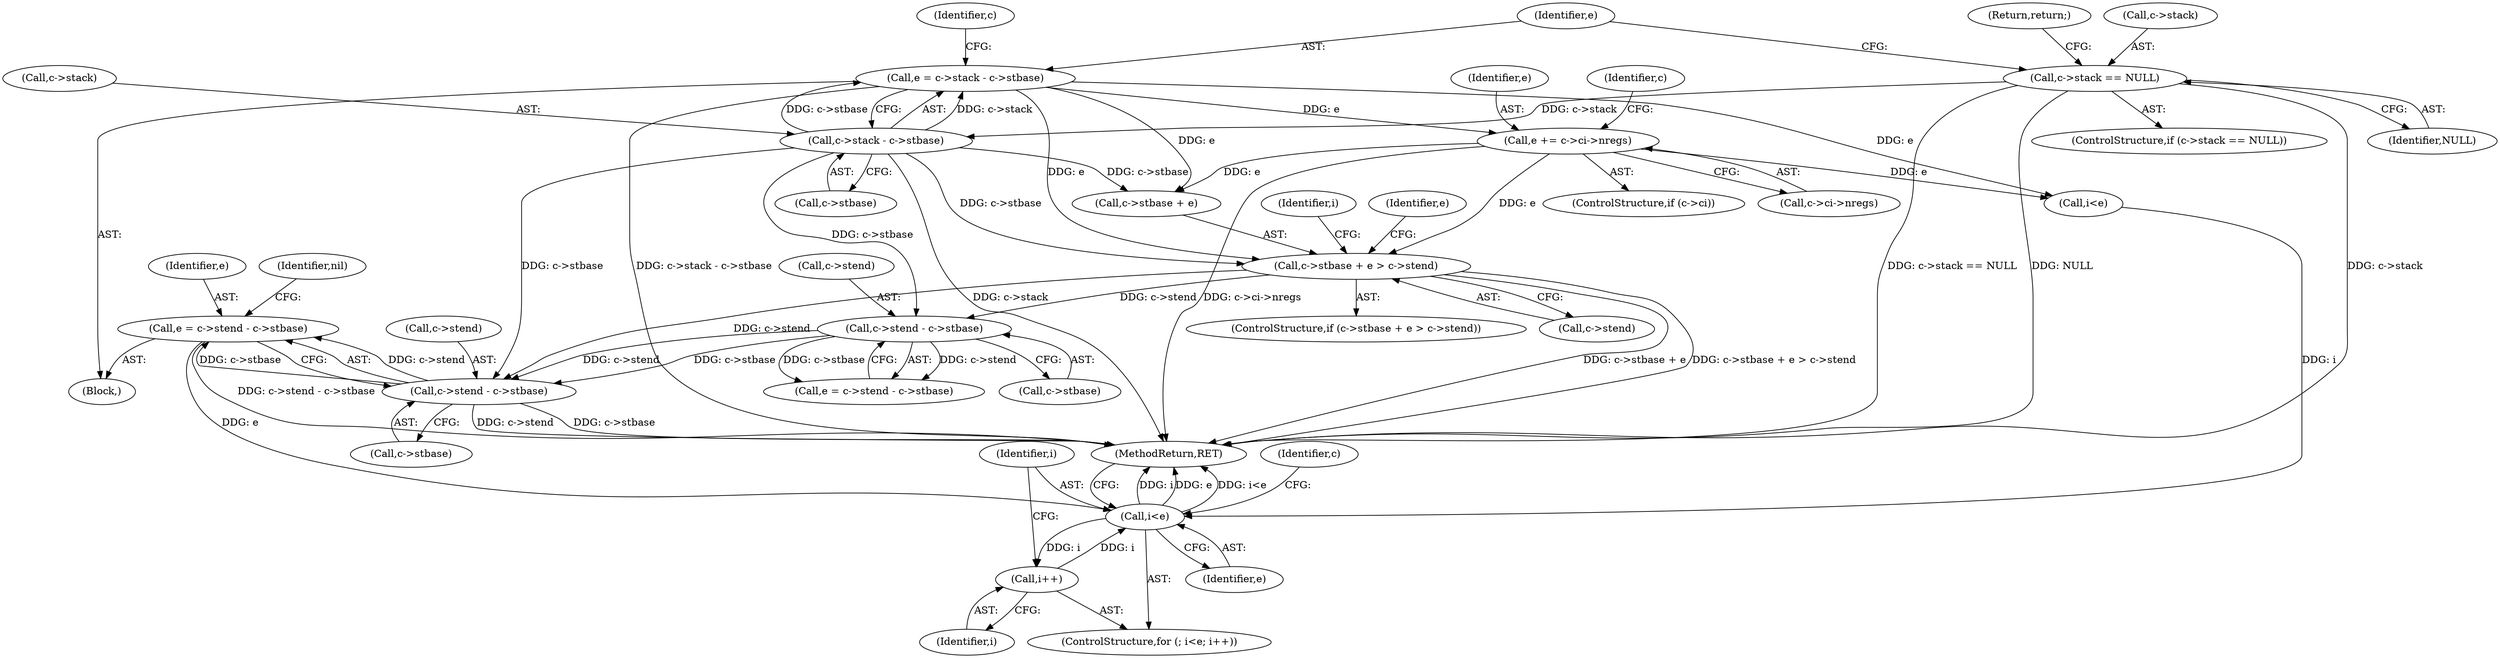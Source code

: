 digraph "0_mruby_5c114c91d4ff31859fcd84cf8bf349b737b90d99@integer" {
"1000180" [label="(Call,e = c->stend - c->stbase)"];
"1000182" [label="(Call,c->stend - c->stbase)"];
"1000135" [label="(Call,c->stbase + e > c->stend)"];
"1000116" [label="(Call,c->stack - c->stbase)"];
"1000108" [label="(Call,c->stack == NULL)"];
"1000114" [label="(Call,e = c->stack - c->stbase)"];
"1000127" [label="(Call,e += c->ci->nregs)"];
"1000146" [label="(Call,c->stend - c->stbase)"];
"1000193" [label="(Call,i<e)"];
"1000196" [label="(Call,i++)"];
"1000182" [label="(Call,c->stend - c->stbase)"];
"1000197" [label="(Identifier,i)"];
"1000196" [label="(Call,i++)"];
"1000128" [label="(Identifier,e)"];
"1000186" [label="(Call,c->stbase)"];
"1000194" [label="(Identifier,i)"];
"1000180" [label="(Call,e = c->stend - c->stbase)"];
"1000206" [label="(MethodReturn,RET)"];
"1000155" [label="(Identifier,i)"];
"1000157" [label="(Call,i<e)"];
"1000117" [label="(Call,c->stack)"];
"1000141" [label="(Call,c->stend)"];
"1000109" [label="(Call,c->stack)"];
"1000113" [label="(Return,return;)"];
"1000120" [label="(Call,c->stbase)"];
"1000190" [label="(Identifier,nil)"];
"1000136" [label="(Call,c->stbase + e)"];
"1000138" [label="(Identifier,c)"];
"1000135" [label="(Call,c->stbase + e > c->stend)"];
"1000108" [label="(Call,c->stack == NULL)"];
"1000147" [label="(Call,c->stend)"];
"1000146" [label="(Call,c->stend - c->stbase)"];
"1000183" [label="(Call,c->stend)"];
"1000129" [label="(Call,c->ci->nregs)"];
"1000107" [label="(ControlStructure,if (c->stack == NULL))"];
"1000125" [label="(Identifier,c)"];
"1000127" [label="(Call,e += c->ci->nregs)"];
"1000112" [label="(Identifier,NULL)"];
"1000103" [label="(Block,)"];
"1000202" [label="(Identifier,c)"];
"1000116" [label="(Call,c->stack - c->stbase)"];
"1000195" [label="(Identifier,e)"];
"1000115" [label="(Identifier,e)"];
"1000134" [label="(ControlStructure,if (c->stbase + e > c->stend))"];
"1000192" [label="(ControlStructure,for (; i<e; i++))"];
"1000114" [label="(Call,e = c->stack - c->stbase)"];
"1000145" [label="(Identifier,e)"];
"1000150" [label="(Call,c->stbase)"];
"1000193" [label="(Call,i<e)"];
"1000123" [label="(ControlStructure,if (c->ci))"];
"1000181" [label="(Identifier,e)"];
"1000144" [label="(Call,e = c->stend - c->stbase)"];
"1000180" -> "1000103"  [label="AST: "];
"1000180" -> "1000182"  [label="CFG: "];
"1000181" -> "1000180"  [label="AST: "];
"1000182" -> "1000180"  [label="AST: "];
"1000190" -> "1000180"  [label="CFG: "];
"1000180" -> "1000206"  [label="DDG: c->stend - c->stbase"];
"1000182" -> "1000180"  [label="DDG: c->stend"];
"1000182" -> "1000180"  [label="DDG: c->stbase"];
"1000180" -> "1000193"  [label="DDG: e"];
"1000182" -> "1000186"  [label="CFG: "];
"1000183" -> "1000182"  [label="AST: "];
"1000186" -> "1000182"  [label="AST: "];
"1000182" -> "1000206"  [label="DDG: c->stbase"];
"1000182" -> "1000206"  [label="DDG: c->stend"];
"1000135" -> "1000182"  [label="DDG: c->stend"];
"1000146" -> "1000182"  [label="DDG: c->stend"];
"1000146" -> "1000182"  [label="DDG: c->stbase"];
"1000116" -> "1000182"  [label="DDG: c->stbase"];
"1000135" -> "1000134"  [label="AST: "];
"1000135" -> "1000141"  [label="CFG: "];
"1000136" -> "1000135"  [label="AST: "];
"1000141" -> "1000135"  [label="AST: "];
"1000145" -> "1000135"  [label="CFG: "];
"1000155" -> "1000135"  [label="CFG: "];
"1000135" -> "1000206"  [label="DDG: c->stbase + e"];
"1000135" -> "1000206"  [label="DDG: c->stbase + e > c->stend"];
"1000116" -> "1000135"  [label="DDG: c->stbase"];
"1000114" -> "1000135"  [label="DDG: e"];
"1000127" -> "1000135"  [label="DDG: e"];
"1000135" -> "1000146"  [label="DDG: c->stend"];
"1000116" -> "1000114"  [label="AST: "];
"1000116" -> "1000120"  [label="CFG: "];
"1000117" -> "1000116"  [label="AST: "];
"1000120" -> "1000116"  [label="AST: "];
"1000114" -> "1000116"  [label="CFG: "];
"1000116" -> "1000206"  [label="DDG: c->stack"];
"1000116" -> "1000114"  [label="DDG: c->stack"];
"1000116" -> "1000114"  [label="DDG: c->stbase"];
"1000108" -> "1000116"  [label="DDG: c->stack"];
"1000116" -> "1000136"  [label="DDG: c->stbase"];
"1000116" -> "1000146"  [label="DDG: c->stbase"];
"1000108" -> "1000107"  [label="AST: "];
"1000108" -> "1000112"  [label="CFG: "];
"1000109" -> "1000108"  [label="AST: "];
"1000112" -> "1000108"  [label="AST: "];
"1000113" -> "1000108"  [label="CFG: "];
"1000115" -> "1000108"  [label="CFG: "];
"1000108" -> "1000206"  [label="DDG: c->stack == NULL"];
"1000108" -> "1000206"  [label="DDG: NULL"];
"1000108" -> "1000206"  [label="DDG: c->stack"];
"1000114" -> "1000103"  [label="AST: "];
"1000115" -> "1000114"  [label="AST: "];
"1000125" -> "1000114"  [label="CFG: "];
"1000114" -> "1000206"  [label="DDG: c->stack - c->stbase"];
"1000114" -> "1000127"  [label="DDG: e"];
"1000114" -> "1000136"  [label="DDG: e"];
"1000114" -> "1000157"  [label="DDG: e"];
"1000127" -> "1000123"  [label="AST: "];
"1000127" -> "1000129"  [label="CFG: "];
"1000128" -> "1000127"  [label="AST: "];
"1000129" -> "1000127"  [label="AST: "];
"1000138" -> "1000127"  [label="CFG: "];
"1000127" -> "1000206"  [label="DDG: c->ci->nregs"];
"1000127" -> "1000136"  [label="DDG: e"];
"1000127" -> "1000157"  [label="DDG: e"];
"1000146" -> "1000144"  [label="AST: "];
"1000146" -> "1000150"  [label="CFG: "];
"1000147" -> "1000146"  [label="AST: "];
"1000150" -> "1000146"  [label="AST: "];
"1000144" -> "1000146"  [label="CFG: "];
"1000146" -> "1000144"  [label="DDG: c->stend"];
"1000146" -> "1000144"  [label="DDG: c->stbase"];
"1000193" -> "1000192"  [label="AST: "];
"1000193" -> "1000195"  [label="CFG: "];
"1000194" -> "1000193"  [label="AST: "];
"1000195" -> "1000193"  [label="AST: "];
"1000202" -> "1000193"  [label="CFG: "];
"1000206" -> "1000193"  [label="CFG: "];
"1000193" -> "1000206"  [label="DDG: i"];
"1000193" -> "1000206"  [label="DDG: e"];
"1000193" -> "1000206"  [label="DDG: i<e"];
"1000157" -> "1000193"  [label="DDG: i"];
"1000196" -> "1000193"  [label="DDG: i"];
"1000193" -> "1000196"  [label="DDG: i"];
"1000196" -> "1000192"  [label="AST: "];
"1000196" -> "1000197"  [label="CFG: "];
"1000197" -> "1000196"  [label="AST: "];
"1000194" -> "1000196"  [label="CFG: "];
}
